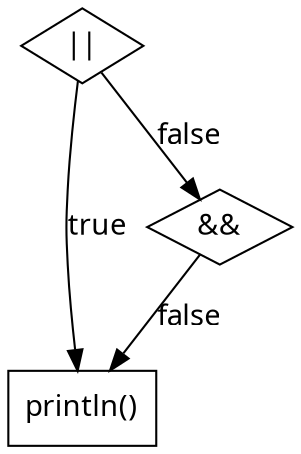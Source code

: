 digraph G_12 {
  node [
    shape = rect;
    fontname = "Handlee";
  ]
  edge [
    fontname = "Handlee";
  ]
  bgcolor = transparent;
  fontname = "Handlee";
  compound = true;
  s_146_2 [
    class = "methodInvocation";
    label = "println()";
    fillcolor = white;
    style = filled;
  ];
  s_146_4 [
    class = "infixExpression infixConditional";
    label = "||";
    fillcolor = white;
    shape = diamond;
    style = filled;
  ];
  s_146_7 [
    class = "infixExpression infixConditional";
    label = "&&";
    fillcolor = white;
    shape = diamond;
    style = filled;
  ];
  s_146_4 -> s_146_2 [
    label="true";
  ];
  s_146_7 -> s_146_2 [
    label="false";
  ];
  s_146_4 -> s_146_7 [
    label="false";
  ];

}

